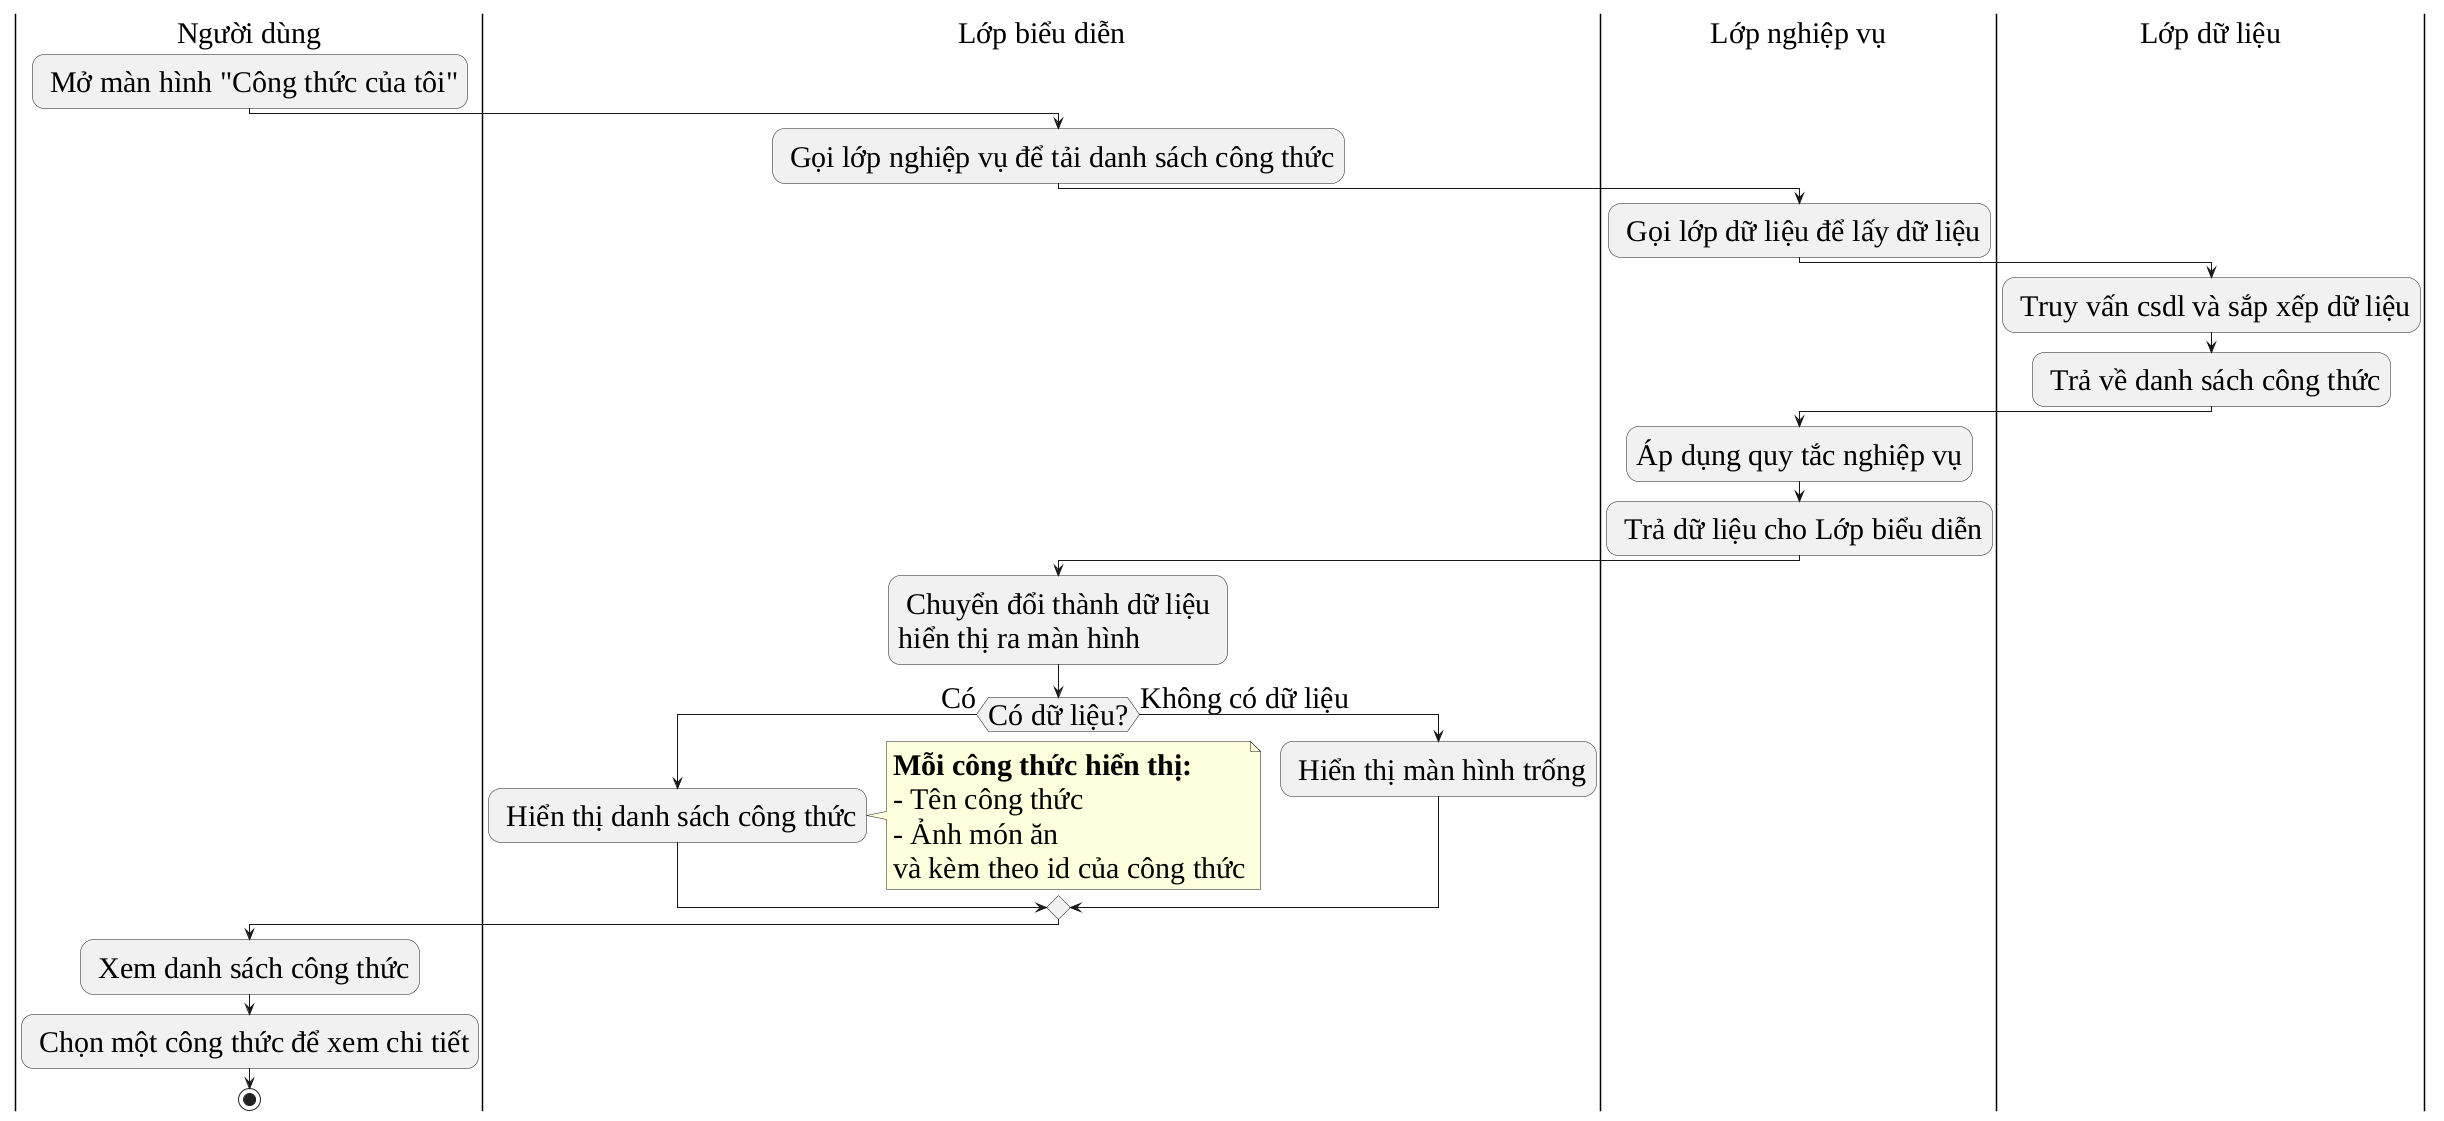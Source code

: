 @startuml
skinparam DefaultFontName "Liberation Serif"
skinparam DefaultFontSize 30

|Người dùng|
: Mở màn hình "Công thức của tôi";

|Lớp biểu diễn|
: Gọi lớp nghiệp vụ để tải danh sách công thức;

|Lớp nghiệp vụ|
: Gọi lớp dữ liệu để lấy dữ liệu;

|Lớp dữ liệu|
: Truy vấn csdl và sắp xếp dữ liệu;
: Trả về danh sách công thức;

|Lớp nghiệp vụ|
:Áp dụng quy tắc nghiệp vụ;
: Trả dữ liệu cho Lớp biểu diễn;

|Lớp biểu diễn|
: Chuyển đổi thành dữ liệu \nhiển thị ra màn hình;

|Lớp biểu diễn|
if (Có dữ liệu?) then (Có)
  : Hiển thị danh sách công thức;
  note right
    **Mỗi công thức hiển thị:**
    - Tên công thức
    - Ảnh món ăn
    và kèm theo id của công thức
  end note
else (Không có dữ liệu)
  : Hiển thị màn hình trống;
endif

|Người dùng|
: Xem danh sách công thức;
: Chọn một công thức để xem chi tiết;

stop
@enduml